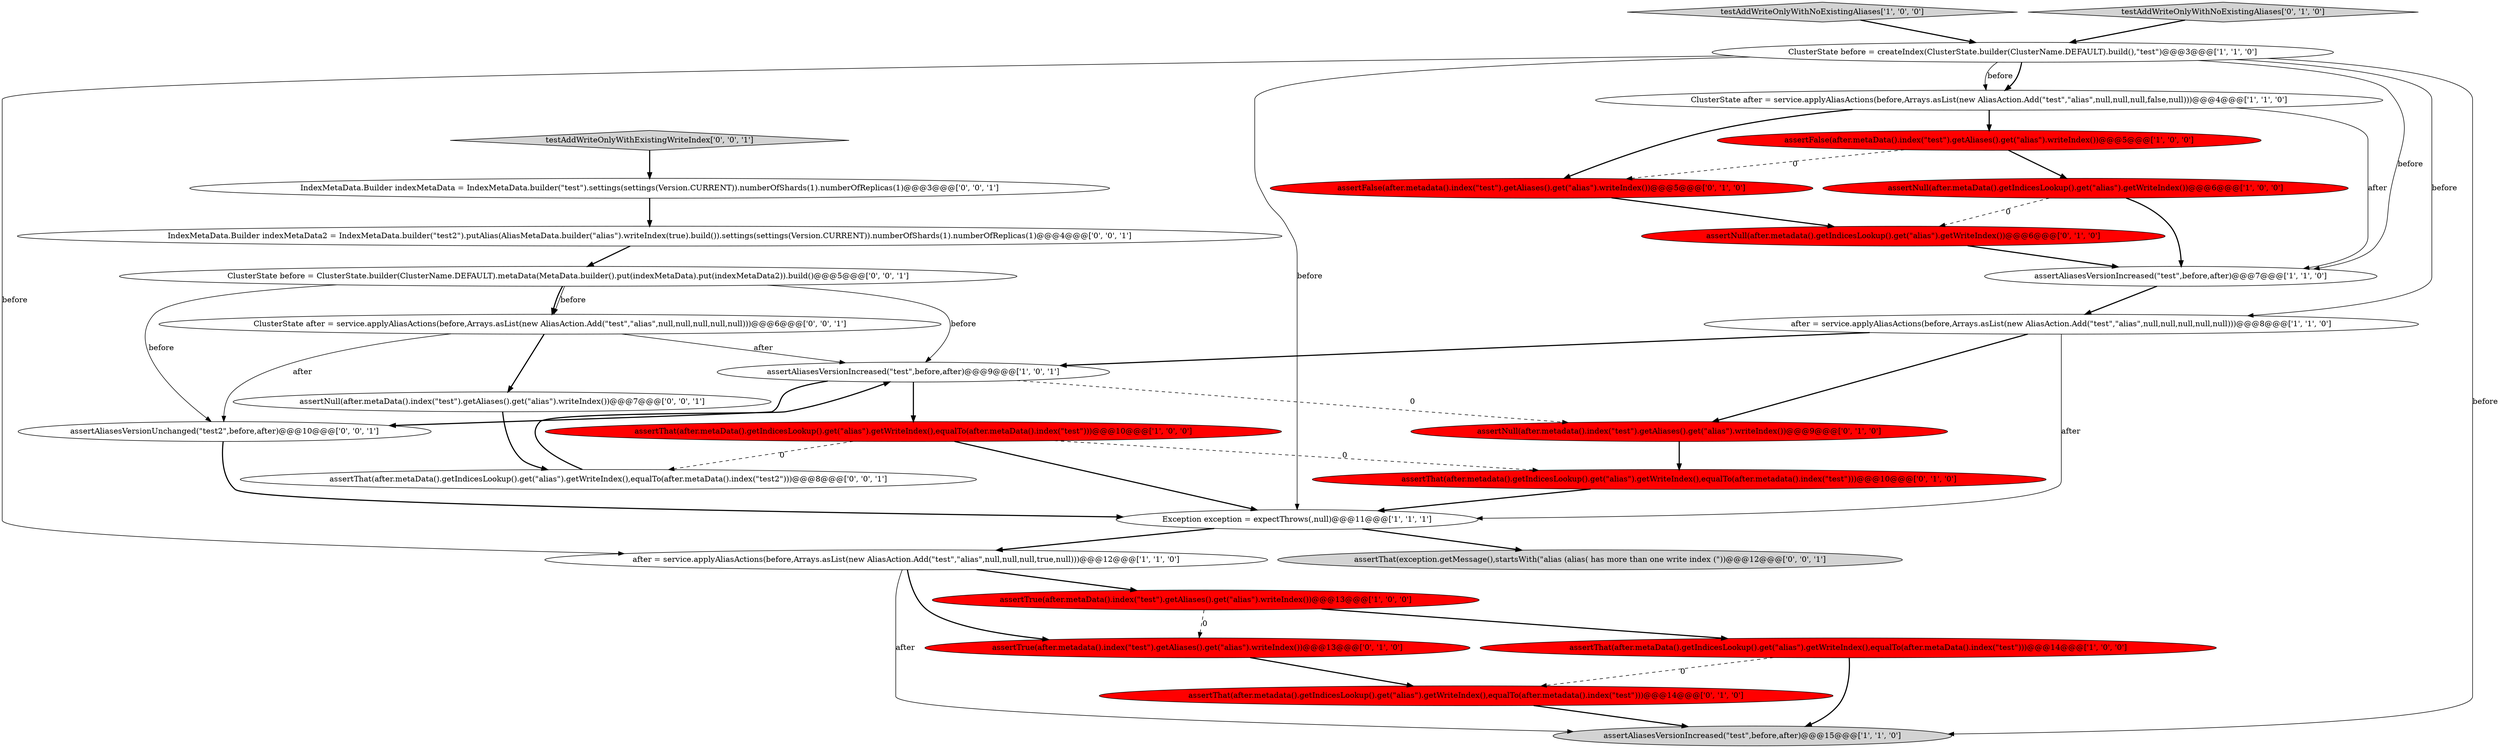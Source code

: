 digraph {
7 [style = filled, label = "testAddWriteOnlyWithNoExistingAliases['1', '0', '0']", fillcolor = lightgray, shape = diamond image = "AAA0AAABBB1BBB"];
21 [style = filled, label = "ClusterState before = ClusterState.builder(ClusterName.DEFAULT).metaData(MetaData.builder().put(indexMetaData).put(indexMetaData2)).build()@@@5@@@['0', '0', '1']", fillcolor = white, shape = ellipse image = "AAA0AAABBB3BBB"];
16 [style = filled, label = "assertFalse(after.metadata().index(\"test\").getAliases().get(\"alias\").writeIndex())@@@5@@@['0', '1', '0']", fillcolor = red, shape = ellipse image = "AAA1AAABBB2BBB"];
17 [style = filled, label = "testAddWriteOnlyWithNoExistingAliases['0', '1', '0']", fillcolor = lightgray, shape = diamond image = "AAA0AAABBB2BBB"];
28 [style = filled, label = "assertAliasesVersionUnchanged(\"test2\",before,after)@@@10@@@['0', '0', '1']", fillcolor = white, shape = ellipse image = "AAA0AAABBB3BBB"];
25 [style = filled, label = "assertThat(after.metaData().getIndicesLookup().get(\"alias\").getWriteIndex(),equalTo(after.metaData().index(\"test2\")))@@@8@@@['0', '0', '1']", fillcolor = white, shape = ellipse image = "AAA0AAABBB3BBB"];
8 [style = filled, label = "assertTrue(after.metaData().index(\"test\").getAliases().get(\"alias\").writeIndex())@@@13@@@['1', '0', '0']", fillcolor = red, shape = ellipse image = "AAA1AAABBB1BBB"];
18 [style = filled, label = "assertNull(after.metadata().index(\"test\").getAliases().get(\"alias\").writeIndex())@@@9@@@['0', '1', '0']", fillcolor = red, shape = ellipse image = "AAA1AAABBB2BBB"];
3 [style = filled, label = "assertAliasesVersionIncreased(\"test\",before,after)@@@15@@@['1', '1', '0']", fillcolor = lightgray, shape = ellipse image = "AAA0AAABBB1BBB"];
22 [style = filled, label = "assertNull(after.metaData().index(\"test\").getAliases().get(\"alias\").writeIndex())@@@7@@@['0', '0', '1']", fillcolor = white, shape = ellipse image = "AAA0AAABBB3BBB"];
23 [style = filled, label = "IndexMetaData.Builder indexMetaData2 = IndexMetaData.builder(\"test2\").putAlias(AliasMetaData.builder(\"alias\").writeIndex(true).build()).settings(settings(Version.CURRENT)).numberOfShards(1).numberOfReplicas(1)@@@4@@@['0', '0', '1']", fillcolor = white, shape = ellipse image = "AAA0AAABBB3BBB"];
20 [style = filled, label = "assertNull(after.metadata().getIndicesLookup().get(\"alias\").getWriteIndex())@@@6@@@['0', '1', '0']", fillcolor = red, shape = ellipse image = "AAA1AAABBB2BBB"];
24 [style = filled, label = "assertThat(exception.getMessage(),startsWith(\"alias (alias( has more than one write index (\"))@@@12@@@['0', '0', '1']", fillcolor = lightgray, shape = ellipse image = "AAA0AAABBB3BBB"];
26 [style = filled, label = "ClusterState after = service.applyAliasActions(before,Arrays.asList(new AliasAction.Add(\"test\",\"alias\",null,null,null,null,null)))@@@6@@@['0', '0', '1']", fillcolor = white, shape = ellipse image = "AAA0AAABBB3BBB"];
4 [style = filled, label = "after = service.applyAliasActions(before,Arrays.asList(new AliasAction.Add(\"test\",\"alias\",null,null,null,null,null)))@@@8@@@['1', '1', '0']", fillcolor = white, shape = ellipse image = "AAA0AAABBB1BBB"];
15 [style = filled, label = "assertTrue(after.metadata().index(\"test\").getAliases().get(\"alias\").writeIndex())@@@13@@@['0', '1', '0']", fillcolor = red, shape = ellipse image = "AAA1AAABBB2BBB"];
2 [style = filled, label = "assertNull(after.metaData().getIndicesLookup().get(\"alias\").getWriteIndex())@@@6@@@['1', '0', '0']", fillcolor = red, shape = ellipse image = "AAA1AAABBB1BBB"];
6 [style = filled, label = "assertAliasesVersionIncreased(\"test\",before,after)@@@9@@@['1', '0', '1']", fillcolor = white, shape = ellipse image = "AAA0AAABBB1BBB"];
9 [style = filled, label = "after = service.applyAliasActions(before,Arrays.asList(new AliasAction.Add(\"test\",\"alias\",null,null,null,true,null)))@@@12@@@['1', '1', '0']", fillcolor = white, shape = ellipse image = "AAA0AAABBB1BBB"];
14 [style = filled, label = "assertThat(after.metadata().getIndicesLookup().get(\"alias\").getWriteIndex(),equalTo(after.metadata().index(\"test\")))@@@14@@@['0', '1', '0']", fillcolor = red, shape = ellipse image = "AAA1AAABBB2BBB"];
11 [style = filled, label = "assertFalse(after.metaData().index(\"test\").getAliases().get(\"alias\").writeIndex())@@@5@@@['1', '0', '0']", fillcolor = red, shape = ellipse image = "AAA1AAABBB1BBB"];
12 [style = filled, label = "assertAliasesVersionIncreased(\"test\",before,after)@@@7@@@['1', '1', '0']", fillcolor = white, shape = ellipse image = "AAA0AAABBB1BBB"];
5 [style = filled, label = "assertThat(after.metaData().getIndicesLookup().get(\"alias\").getWriteIndex(),equalTo(after.metaData().index(\"test\")))@@@10@@@['1', '0', '0']", fillcolor = red, shape = ellipse image = "AAA1AAABBB1BBB"];
19 [style = filled, label = "assertThat(after.metadata().getIndicesLookup().get(\"alias\").getWriteIndex(),equalTo(after.metadata().index(\"test\")))@@@10@@@['0', '1', '0']", fillcolor = red, shape = ellipse image = "AAA1AAABBB2BBB"];
0 [style = filled, label = "ClusterState after = service.applyAliasActions(before,Arrays.asList(new AliasAction.Add(\"test\",\"alias\",null,null,null,false,null)))@@@4@@@['1', '1', '0']", fillcolor = white, shape = ellipse image = "AAA0AAABBB1BBB"];
1 [style = filled, label = "ClusterState before = createIndex(ClusterState.builder(ClusterName.DEFAULT).build(),\"test\")@@@3@@@['1', '1', '0']", fillcolor = white, shape = ellipse image = "AAA0AAABBB1BBB"];
13 [style = filled, label = "assertThat(after.metaData().getIndicesLookup().get(\"alias\").getWriteIndex(),equalTo(after.metaData().index(\"test\")))@@@14@@@['1', '0', '0']", fillcolor = red, shape = ellipse image = "AAA1AAABBB1BBB"];
29 [style = filled, label = "IndexMetaData.Builder indexMetaData = IndexMetaData.builder(\"test\").settings(settings(Version.CURRENT)).numberOfShards(1).numberOfReplicas(1)@@@3@@@['0', '0', '1']", fillcolor = white, shape = ellipse image = "AAA0AAABBB3BBB"];
27 [style = filled, label = "testAddWriteOnlyWithExistingWriteIndex['0', '0', '1']", fillcolor = lightgray, shape = diamond image = "AAA0AAABBB3BBB"];
10 [style = filled, label = "Exception exception = expectThrows(,null)@@@11@@@['1', '1', '1']", fillcolor = white, shape = ellipse image = "AAA0AAABBB1BBB"];
14->3 [style = bold, label=""];
5->10 [style = bold, label=""];
22->25 [style = bold, label=""];
0->16 [style = bold, label=""];
21->6 [style = solid, label="before"];
7->1 [style = bold, label=""];
2->20 [style = dashed, label="0"];
28->10 [style = bold, label=""];
1->4 [style = solid, label="before"];
15->14 [style = bold, label=""];
17->1 [style = bold, label=""];
4->6 [style = bold, label=""];
11->16 [style = dashed, label="0"];
10->24 [style = bold, label=""];
21->28 [style = solid, label="before"];
4->10 [style = solid, label="after"];
8->15 [style = dashed, label="0"];
1->12 [style = solid, label="before"];
18->19 [style = bold, label=""];
1->10 [style = solid, label="before"];
0->11 [style = bold, label=""];
19->10 [style = bold, label=""];
4->18 [style = bold, label=""];
5->25 [style = dashed, label="0"];
1->0 [style = bold, label=""];
29->23 [style = bold, label=""];
25->6 [style = bold, label=""];
9->8 [style = bold, label=""];
11->2 [style = bold, label=""];
26->28 [style = solid, label="after"];
1->3 [style = solid, label="before"];
21->26 [style = solid, label="before"];
2->12 [style = bold, label=""];
26->22 [style = bold, label=""];
6->18 [style = dashed, label="0"];
13->14 [style = dashed, label="0"];
6->5 [style = bold, label=""];
1->9 [style = solid, label="before"];
21->26 [style = bold, label=""];
1->0 [style = solid, label="before"];
13->3 [style = bold, label=""];
12->4 [style = bold, label=""];
23->21 [style = bold, label=""];
0->12 [style = solid, label="after"];
9->15 [style = bold, label=""];
20->12 [style = bold, label=""];
10->9 [style = bold, label=""];
27->29 [style = bold, label=""];
9->3 [style = solid, label="after"];
16->20 [style = bold, label=""];
5->19 [style = dashed, label="0"];
26->6 [style = solid, label="after"];
8->13 [style = bold, label=""];
6->28 [style = bold, label=""];
}
